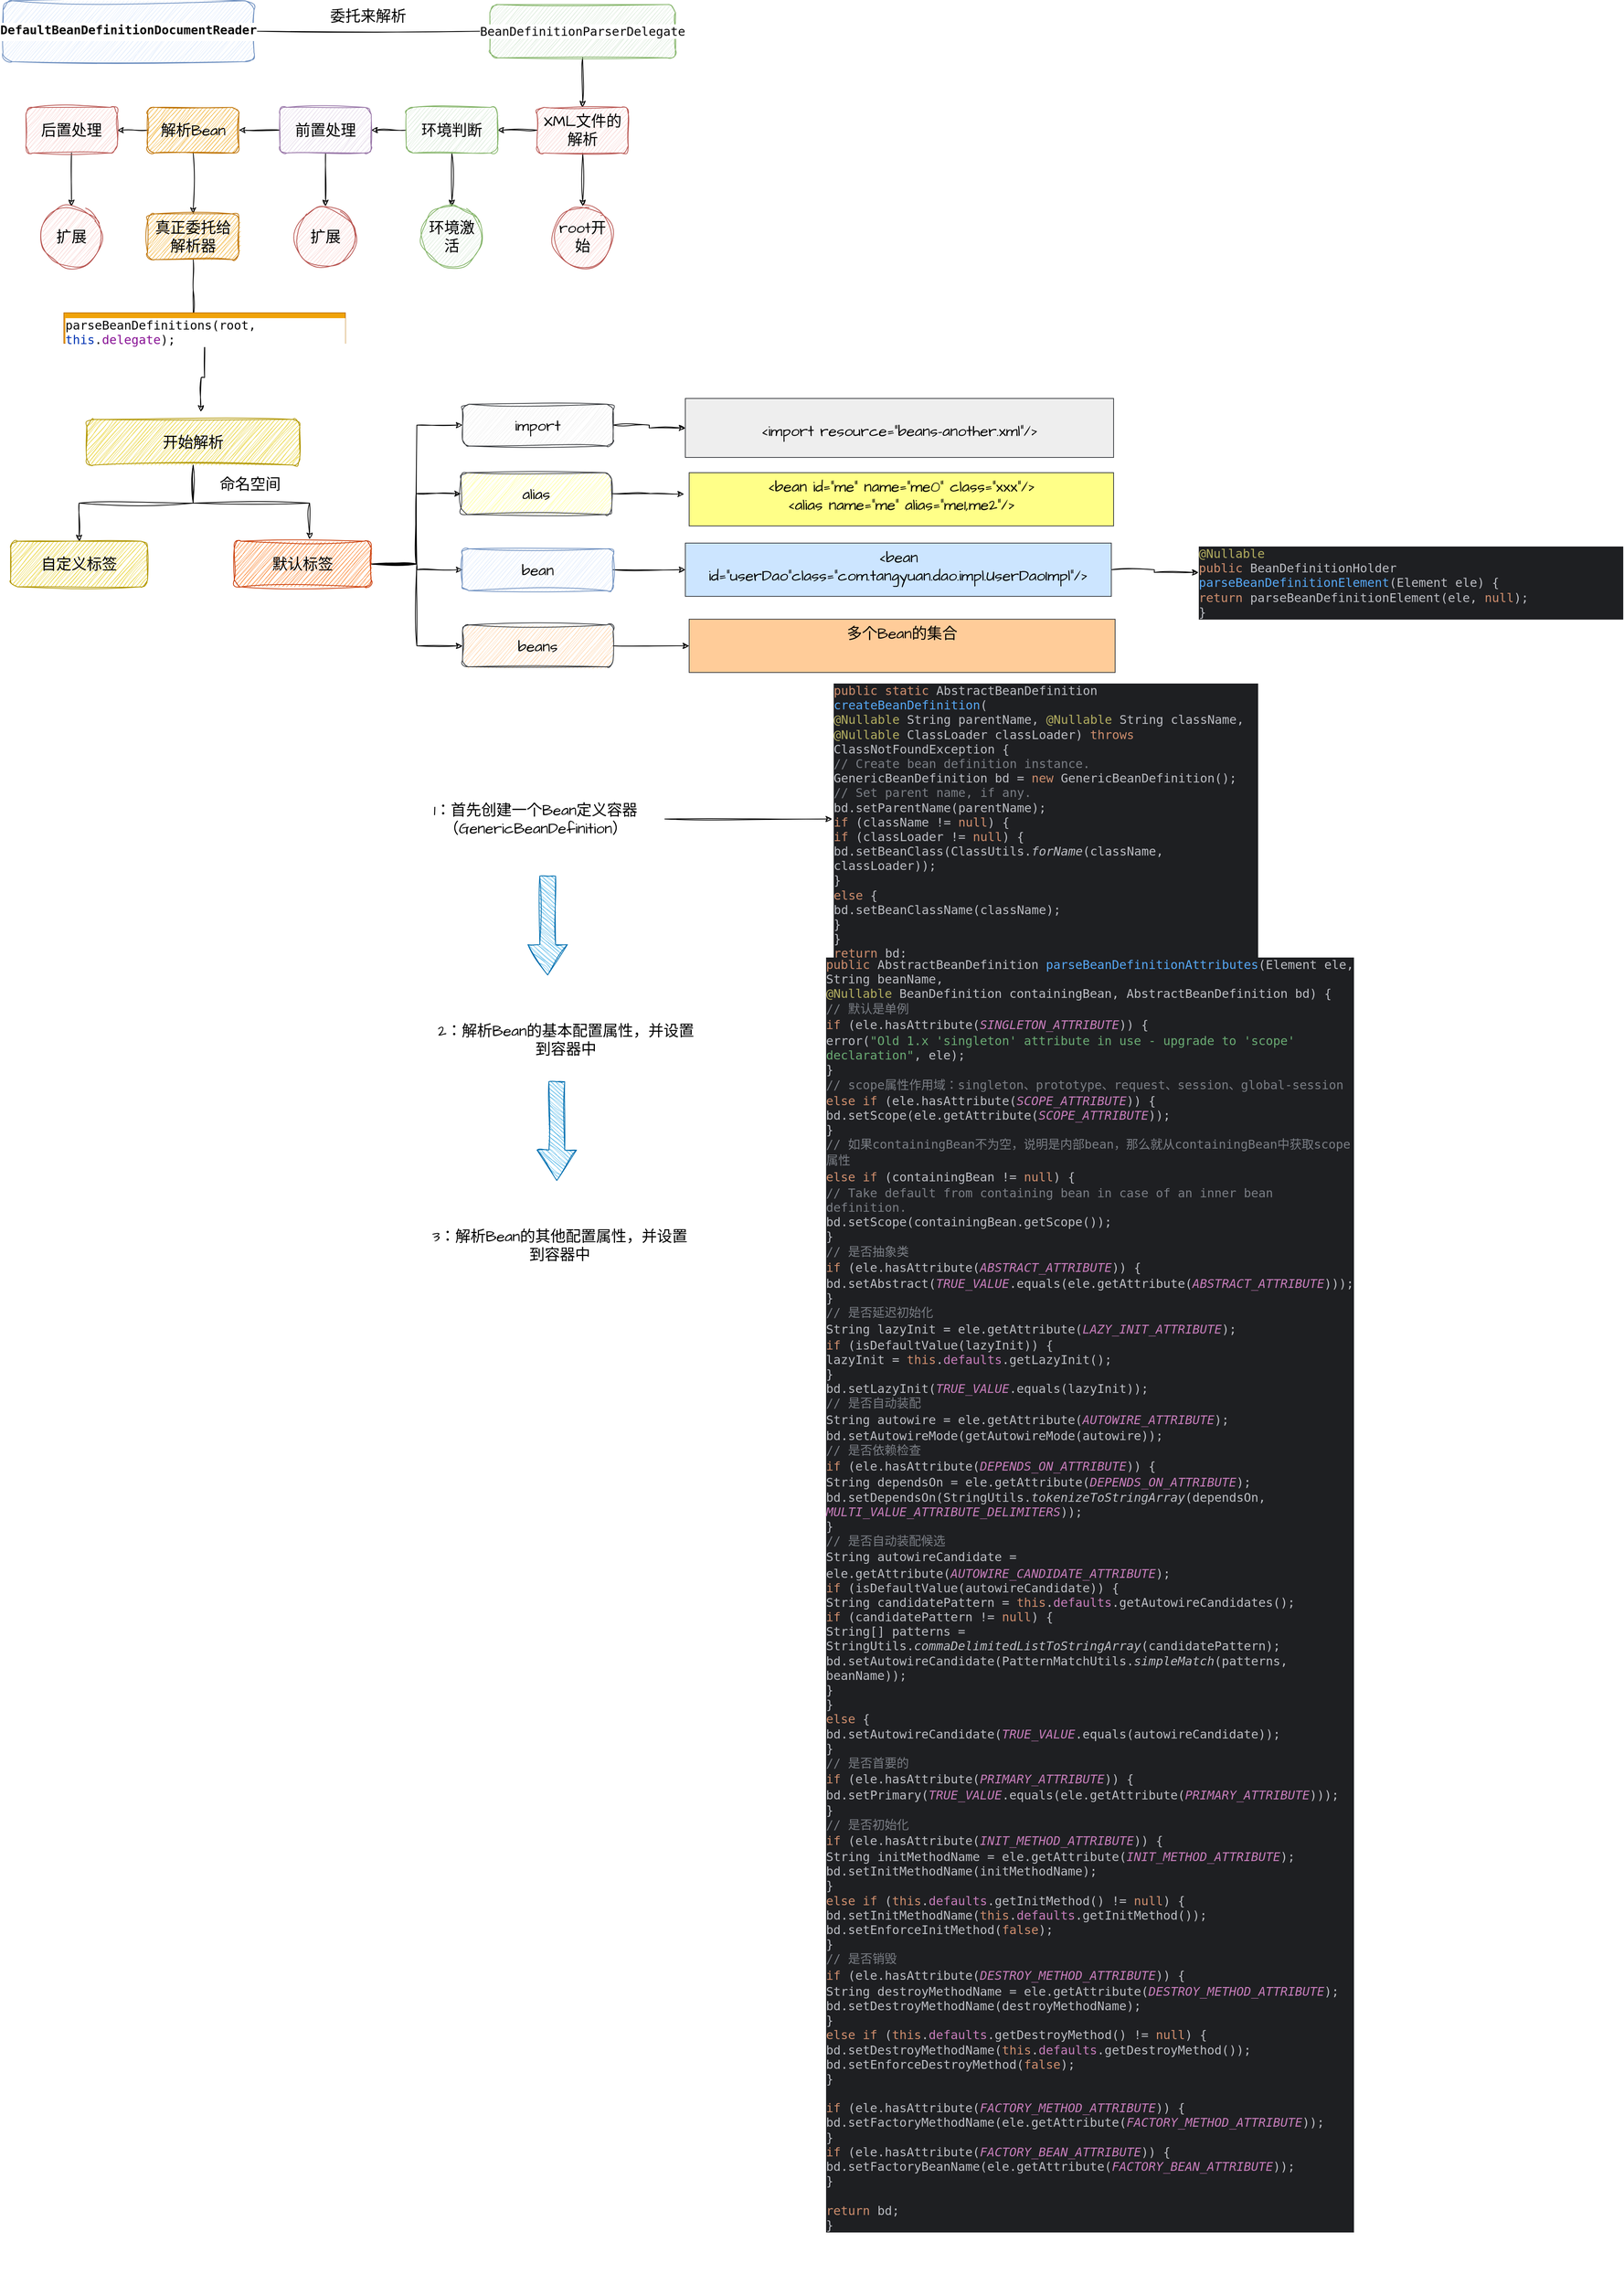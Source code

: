 <mxfile version="21.6.5" type="device">
  <diagram name="第 1 页" id="v2dYkA4pIqvY1fZK2jGk">
    <mxGraphModel dx="2899" dy="1228" grid="1" gridSize="10" guides="1" tooltips="1" connect="1" arrows="1" fold="1" page="1" pageScale="1" pageWidth="827" pageHeight="1169" math="0" shadow="0">
      <root>
        <mxCell id="0" />
        <mxCell id="1" parent="0" />
        <mxCell id="oRsIBKET7AKkAO7zckTV-3" value="" style="edgeStyle=orthogonalEdgeStyle;rounded=0;sketch=1;hachureGap=4;jiggle=2;curveFitting=1;orthogonalLoop=1;jettySize=auto;html=1;fontFamily=Architects Daughter;fontSource=https%3A%2F%2Ffonts.googleapis.com%2Fcss%3Ffamily%3DArchitects%2BDaughter;fontSize=16;" edge="1" parent="1" source="oRsIBKET7AKkAO7zckTV-1" target="oRsIBKET7AKkAO7zckTV-2">
          <mxGeometry relative="1" as="geometry" />
        </mxCell>
        <mxCell id="oRsIBKET7AKkAO7zckTV-1" value="&lt;div style=&quot;background-color: rgb(255, 255, 255); color: rgb(8, 8, 8); font-family: &amp;quot;JetBrains Mono&amp;quot;, monospace; font-size: 12pt;&quot;&gt;&lt;div class=&quot;lake-content&quot;&gt;&lt;p style=&quot;margin: 0; padding: 0; min-height: 24px&quot; class=&quot;ne-p&quot; id=&quot;uc916c392&quot;&gt;&lt;strong&gt;DefaultBeanDefinitionDocumentReader&lt;/strong&gt;&lt;/p&gt;&lt;/div&gt;&lt;/div&gt;" style="rounded=1;whiteSpace=wrap;html=1;sketch=1;hachureGap=4;jiggle=2;curveFitting=1;fontFamily=Architects Daughter;fontSource=https%3A%2F%2Ffonts.googleapis.com%2Fcss%3Ffamily%3DArchitects%2BDaughter;fontSize=20;fillColor=#dae8fc;strokeColor=#6c8ebf;" vertex="1" parent="1">
          <mxGeometry x="-70" y="70" width="330" height="80" as="geometry" />
        </mxCell>
        <mxCell id="oRsIBKET7AKkAO7zckTV-6" value="" style="edgeStyle=orthogonalEdgeStyle;rounded=0;sketch=1;hachureGap=4;jiggle=2;curveFitting=1;orthogonalLoop=1;jettySize=auto;html=1;fontFamily=Architects Daughter;fontSource=https%3A%2F%2Ffonts.googleapis.com%2Fcss%3Ffamily%3DArchitects%2BDaughter;fontSize=16;" edge="1" parent="1" source="oRsIBKET7AKkAO7zckTV-2" target="oRsIBKET7AKkAO7zckTV-5">
          <mxGeometry relative="1" as="geometry" />
        </mxCell>
        <mxCell id="oRsIBKET7AKkAO7zckTV-2" value="&lt;div style=&quot;background-color: rgb(255, 255, 255); color: rgb(8, 8, 8); font-family: &amp;quot;JetBrains Mono&amp;quot;, monospace; font-size: 12pt;&quot;&gt;BeanDefinitionParserDelegate&lt;/div&gt;" style="whiteSpace=wrap;html=1;fontSize=20;fontFamily=Architects Daughter;fillColor=#d5e8d4;strokeColor=#82b366;rounded=1;sketch=1;hachureGap=4;jiggle=2;curveFitting=1;fontSource=https%3A%2F%2Ffonts.googleapis.com%2Fcss%3Ffamily%3DArchitects%2BDaughter;" vertex="1" parent="1">
          <mxGeometry x="570" y="75" width="244" height="70" as="geometry" />
        </mxCell>
        <mxCell id="oRsIBKET7AKkAO7zckTV-4" value="委托来解析" style="text;html=1;strokeColor=none;fillColor=none;align=center;verticalAlign=middle;whiteSpace=wrap;rounded=0;fontSize=20;fontFamily=Architects Daughter;" vertex="1" parent="1">
          <mxGeometry x="350" y="80" width="120" height="20" as="geometry" />
        </mxCell>
        <mxCell id="oRsIBKET7AKkAO7zckTV-9" value="" style="edgeStyle=orthogonalEdgeStyle;rounded=0;sketch=1;hachureGap=4;jiggle=2;curveFitting=1;orthogonalLoop=1;jettySize=auto;html=1;fontFamily=Architects Daughter;fontSource=https%3A%2F%2Ffonts.googleapis.com%2Fcss%3Ffamily%3DArchitects%2BDaughter;fontSize=16;" edge="1" parent="1" source="oRsIBKET7AKkAO7zckTV-5" target="oRsIBKET7AKkAO7zckTV-8">
          <mxGeometry relative="1" as="geometry" />
        </mxCell>
        <mxCell id="oRsIBKET7AKkAO7zckTV-17" value="" style="edgeStyle=orthogonalEdgeStyle;rounded=0;sketch=1;hachureGap=4;jiggle=2;curveFitting=1;orthogonalLoop=1;jettySize=auto;html=1;fontFamily=Architects Daughter;fontSource=https%3A%2F%2Ffonts.googleapis.com%2Fcss%3Ffamily%3DArchitects%2BDaughter;fontSize=16;" edge="1" parent="1" source="oRsIBKET7AKkAO7zckTV-5" target="oRsIBKET7AKkAO7zckTV-16">
          <mxGeometry relative="1" as="geometry" />
        </mxCell>
        <mxCell id="oRsIBKET7AKkAO7zckTV-5" value="XML文件的解析" style="whiteSpace=wrap;html=1;fontSize=20;fontFamily=Architects Daughter;fillColor=#f8cecc;strokeColor=#b85450;rounded=1;sketch=1;hachureGap=4;jiggle=2;curveFitting=1;fontSource=https%3A%2F%2Ffonts.googleapis.com%2Fcss%3Ffamily%3DArchitects%2BDaughter;" vertex="1" parent="1">
          <mxGeometry x="632" y="210" width="120" height="60" as="geometry" />
        </mxCell>
        <mxCell id="oRsIBKET7AKkAO7zckTV-11" value="" style="edgeStyle=orthogonalEdgeStyle;rounded=0;sketch=1;hachureGap=4;jiggle=2;curveFitting=1;orthogonalLoop=1;jettySize=auto;html=1;fontFamily=Architects Daughter;fontSource=https%3A%2F%2Ffonts.googleapis.com%2Fcss%3Ffamily%3DArchitects%2BDaughter;fontSize=16;" edge="1" parent="1" source="oRsIBKET7AKkAO7zckTV-8" target="oRsIBKET7AKkAO7zckTV-10">
          <mxGeometry relative="1" as="geometry" />
        </mxCell>
        <mxCell id="oRsIBKET7AKkAO7zckTV-20" value="" style="edgeStyle=orthogonalEdgeStyle;rounded=0;sketch=1;hachureGap=4;jiggle=2;curveFitting=1;orthogonalLoop=1;jettySize=auto;html=1;fontFamily=Architects Daughter;fontSource=https%3A%2F%2Ffonts.googleapis.com%2Fcss%3Ffamily%3DArchitects%2BDaughter;fontSize=16;" edge="1" parent="1" source="oRsIBKET7AKkAO7zckTV-8" target="oRsIBKET7AKkAO7zckTV-19">
          <mxGeometry relative="1" as="geometry" />
        </mxCell>
        <mxCell id="oRsIBKET7AKkAO7zckTV-8" value="环境判断" style="whiteSpace=wrap;html=1;fontSize=20;fontFamily=Architects Daughter;fillColor=#d5e8d4;strokeColor=#82b366;rounded=1;sketch=1;hachureGap=4;jiggle=2;curveFitting=1;fontSource=https%3A%2F%2Ffonts.googleapis.com%2Fcss%3Ffamily%3DArchitects%2BDaughter;" vertex="1" parent="1">
          <mxGeometry x="460" y="210" width="120" height="60" as="geometry" />
        </mxCell>
        <mxCell id="oRsIBKET7AKkAO7zckTV-13" value="" style="edgeStyle=orthogonalEdgeStyle;rounded=0;sketch=1;hachureGap=4;jiggle=2;curveFitting=1;orthogonalLoop=1;jettySize=auto;html=1;fontFamily=Architects Daughter;fontSource=https%3A%2F%2Ffonts.googleapis.com%2Fcss%3Ffamily%3DArchitects%2BDaughter;fontSize=16;" edge="1" parent="1" source="oRsIBKET7AKkAO7zckTV-10" target="oRsIBKET7AKkAO7zckTV-12">
          <mxGeometry relative="1" as="geometry" />
        </mxCell>
        <mxCell id="oRsIBKET7AKkAO7zckTV-22" value="" style="edgeStyle=orthogonalEdgeStyle;rounded=0;sketch=1;hachureGap=4;jiggle=2;curveFitting=1;orthogonalLoop=1;jettySize=auto;html=1;fontFamily=Architects Daughter;fontSource=https%3A%2F%2Ffonts.googleapis.com%2Fcss%3Ffamily%3DArchitects%2BDaughter;fontSize=16;" edge="1" parent="1" source="oRsIBKET7AKkAO7zckTV-10" target="oRsIBKET7AKkAO7zckTV-21">
          <mxGeometry relative="1" as="geometry" />
        </mxCell>
        <mxCell id="oRsIBKET7AKkAO7zckTV-10" value="前置处理" style="whiteSpace=wrap;html=1;fontSize=20;fontFamily=Architects Daughter;fillColor=#e1d5e7;strokeColor=#9673a6;rounded=1;sketch=1;hachureGap=4;jiggle=2;curveFitting=1;fontSource=https%3A%2F%2Ffonts.googleapis.com%2Fcss%3Ffamily%3DArchitects%2BDaughter;" vertex="1" parent="1">
          <mxGeometry x="294" y="210" width="120" height="60" as="geometry" />
        </mxCell>
        <mxCell id="oRsIBKET7AKkAO7zckTV-15" value="" style="edgeStyle=orthogonalEdgeStyle;rounded=0;sketch=1;hachureGap=4;jiggle=2;curveFitting=1;orthogonalLoop=1;jettySize=auto;html=1;fontFamily=Architects Daughter;fontSource=https%3A%2F%2Ffonts.googleapis.com%2Fcss%3Ffamily%3DArchitects%2BDaughter;fontSize=16;" edge="1" parent="1" source="oRsIBKET7AKkAO7zckTV-12" target="oRsIBKET7AKkAO7zckTV-14">
          <mxGeometry relative="1" as="geometry" />
        </mxCell>
        <mxCell id="oRsIBKET7AKkAO7zckTV-24" value="" style="edgeStyle=orthogonalEdgeStyle;rounded=0;sketch=1;hachureGap=4;jiggle=2;curveFitting=1;orthogonalLoop=1;jettySize=auto;html=1;fontFamily=Architects Daughter;fontSource=https%3A%2F%2Ffonts.googleapis.com%2Fcss%3Ffamily%3DArchitects%2BDaughter;fontSize=16;" edge="1" parent="1" source="oRsIBKET7AKkAO7zckTV-12" target="oRsIBKET7AKkAO7zckTV-23">
          <mxGeometry relative="1" as="geometry" />
        </mxCell>
        <mxCell id="oRsIBKET7AKkAO7zckTV-12" value="解析Bean" style="whiteSpace=wrap;html=1;fontSize=20;fontFamily=Architects Daughter;fillColor=#f0a30a;strokeColor=#BD7000;rounded=1;sketch=1;hachureGap=4;jiggle=2;curveFitting=1;fontSource=https%3A%2F%2Ffonts.googleapis.com%2Fcss%3Ffamily%3DArchitects%2BDaughter;fontColor=#000000;" vertex="1" parent="1">
          <mxGeometry x="120" y="210" width="120" height="60" as="geometry" />
        </mxCell>
        <mxCell id="oRsIBKET7AKkAO7zckTV-26" value="" style="edgeStyle=orthogonalEdgeStyle;rounded=0;sketch=1;hachureGap=4;jiggle=2;curveFitting=1;orthogonalLoop=1;jettySize=auto;html=1;fontFamily=Architects Daughter;fontSource=https%3A%2F%2Ffonts.googleapis.com%2Fcss%3Ffamily%3DArchitects%2BDaughter;fontSize=16;" edge="1" parent="1" source="oRsIBKET7AKkAO7zckTV-14" target="oRsIBKET7AKkAO7zckTV-25">
          <mxGeometry relative="1" as="geometry" />
        </mxCell>
        <mxCell id="oRsIBKET7AKkAO7zckTV-14" value="后置处理" style="whiteSpace=wrap;html=1;fontSize=20;fontFamily=Architects Daughter;fillColor=#f8cecc;strokeColor=#b85450;rounded=1;sketch=1;hachureGap=4;jiggle=2;curveFitting=1;fontSource=https%3A%2F%2Ffonts.googleapis.com%2Fcss%3Ffamily%3DArchitects%2BDaughter;" vertex="1" parent="1">
          <mxGeometry x="-40" y="210" width="120" height="60" as="geometry" />
        </mxCell>
        <mxCell id="oRsIBKET7AKkAO7zckTV-16" value="root开始" style="ellipse;whiteSpace=wrap;html=1;fontSize=20;fontFamily=Architects Daughter;fillColor=#f8cecc;strokeColor=#b85450;rounded=1;sketch=1;hachureGap=4;jiggle=2;curveFitting=1;fontSource=https%3A%2F%2Ffonts.googleapis.com%2Fcss%3Ffamily%3DArchitects%2BDaughter;" vertex="1" parent="1">
          <mxGeometry x="652" y="340" width="80" height="80" as="geometry" />
        </mxCell>
        <mxCell id="oRsIBKET7AKkAO7zckTV-19" value="环境激活" style="ellipse;whiteSpace=wrap;html=1;fontSize=20;fontFamily=Architects Daughter;fillColor=#d5e8d4;strokeColor=#82b366;rounded=1;sketch=1;hachureGap=4;jiggle=2;curveFitting=1;fontSource=https%3A%2F%2Ffonts.googleapis.com%2Fcss%3Ffamily%3DArchitects%2BDaughter;" vertex="1" parent="1">
          <mxGeometry x="480" y="340" width="80" height="80" as="geometry" />
        </mxCell>
        <mxCell id="oRsIBKET7AKkAO7zckTV-21" value="扩展" style="ellipse;whiteSpace=wrap;html=1;fontSize=20;fontFamily=Architects Daughter;fillColor=#f8cecc;strokeColor=#b85450;rounded=1;sketch=1;hachureGap=4;jiggle=2;curveFitting=1;fontSource=https%3A%2F%2Ffonts.googleapis.com%2Fcss%3Ffamily%3DArchitects%2BDaughter;" vertex="1" parent="1">
          <mxGeometry x="314" y="340" width="80" height="80" as="geometry" />
        </mxCell>
        <mxCell id="oRsIBKET7AKkAO7zckTV-28" value="" style="edgeStyle=orthogonalEdgeStyle;rounded=0;sketch=1;hachureGap=4;jiggle=2;curveFitting=1;orthogonalLoop=1;jettySize=auto;html=1;fontFamily=Architects Daughter;fontSource=https%3A%2F%2Ffonts.googleapis.com%2Fcss%3Ffamily%3DArchitects%2BDaughter;fontSize=16;" edge="1" parent="1" source="oRsIBKET7AKkAO7zckTV-23">
          <mxGeometry relative="1" as="geometry">
            <mxPoint x="180" y="490" as="targetPoint" />
          </mxGeometry>
        </mxCell>
        <mxCell id="oRsIBKET7AKkAO7zckTV-23" value="真正委托给解析器" style="whiteSpace=wrap;html=1;fontSize=20;fontFamily=Architects Daughter;fillColor=#f0a30a;strokeColor=#BD7000;rounded=1;sketch=1;hachureGap=4;jiggle=2;curveFitting=1;fontSource=https%3A%2F%2Ffonts.googleapis.com%2Fcss%3Ffamily%3DArchitects%2BDaughter;fontColor=#000000;" vertex="1" parent="1">
          <mxGeometry x="120" y="350" width="120" height="60" as="geometry" />
        </mxCell>
        <mxCell id="oRsIBKET7AKkAO7zckTV-25" value="扩展" style="ellipse;whiteSpace=wrap;html=1;fontSize=20;fontFamily=Architects Daughter;fillColor=#f8cecc;strokeColor=#b85450;rounded=1;sketch=1;hachureGap=4;jiggle=2;curveFitting=1;fontSource=https%3A%2F%2Ffonts.googleapis.com%2Fcss%3Ffamily%3DArchitects%2BDaughter;" vertex="1" parent="1">
          <mxGeometry x="-20" y="340" width="80" height="80" as="geometry" />
        </mxCell>
        <mxCell id="oRsIBKET7AKkAO7zckTV-46" style="edgeStyle=orthogonalEdgeStyle;rounded=0;sketch=1;hachureGap=4;jiggle=2;curveFitting=1;orthogonalLoop=1;jettySize=auto;html=1;fontFamily=Architects Daughter;fontSource=https%3A%2F%2Ffonts.googleapis.com%2Fcss%3Ffamily%3DArchitects%2BDaughter;fontSize=16;" edge="1" parent="1" source="oRsIBKET7AKkAO7zckTV-29">
          <mxGeometry relative="1" as="geometry">
            <mxPoint x="190" y="610" as="targetPoint" />
          </mxGeometry>
        </mxCell>
        <mxCell id="oRsIBKET7AKkAO7zckTV-29" value="&lt;div style=&quot;background-color: rgb(255, 255, 255); color: rgb(8, 8, 8); font-family: &amp;quot;JetBrains Mono&amp;quot;, monospace; font-size: 12pt;&quot;&gt;parseBeanDefinitions(root, &lt;span style=&quot;color:#0033b3;&quot;&gt;this&lt;/span&gt;.&lt;span style=&quot;color:#871094;&quot;&gt;delegate&lt;/span&gt;);&lt;/div&gt;" style="text;whiteSpace=wrap;html=1;fontSize=20;fontFamily=Architects Daughter;fillColor=#f0a30a;fontColor=#000000;strokeColor=#BD7000;" vertex="1" parent="1">
          <mxGeometry x="10" y="480" width="370" height="40" as="geometry" />
        </mxCell>
        <mxCell id="oRsIBKET7AKkAO7zckTV-33" style="edgeStyle=orthogonalEdgeStyle;rounded=0;sketch=1;hachureGap=4;jiggle=2;curveFitting=1;orthogonalLoop=1;jettySize=auto;html=1;entryX=0.5;entryY=0;entryDx=0;entryDy=0;fontFamily=Architects Daughter;fontSource=https%3A%2F%2Ffonts.googleapis.com%2Fcss%3Ffamily%3DArchitects%2BDaughter;fontSize=16;" edge="1" parent="1" source="oRsIBKET7AKkAO7zckTV-30" target="oRsIBKET7AKkAO7zckTV-31">
          <mxGeometry relative="1" as="geometry" />
        </mxCell>
        <mxCell id="oRsIBKET7AKkAO7zckTV-34" style="edgeStyle=orthogonalEdgeStyle;rounded=0;sketch=1;hachureGap=4;jiggle=2;curveFitting=1;orthogonalLoop=1;jettySize=auto;html=1;exitX=0.5;exitY=1;exitDx=0;exitDy=0;entryX=0.55;entryY=-0.043;entryDx=0;entryDy=0;entryPerimeter=0;fontFamily=Architects Daughter;fontSource=https%3A%2F%2Ffonts.googleapis.com%2Fcss%3Ffamily%3DArchitects%2BDaughter;fontSize=16;" edge="1" parent="1" source="oRsIBKET7AKkAO7zckTV-30" target="oRsIBKET7AKkAO7zckTV-32">
          <mxGeometry relative="1" as="geometry" />
        </mxCell>
        <mxCell id="oRsIBKET7AKkAO7zckTV-30" value="开始解析" style="rounded=1;whiteSpace=wrap;html=1;sketch=1;hachureGap=4;jiggle=2;curveFitting=1;fontFamily=Architects Daughter;fontSource=https%3A%2F%2Ffonts.googleapis.com%2Fcss%3Ffamily%3DArchitects%2BDaughter;fontSize=20;fillColor=#e3c800;fontColor=#000000;strokeColor=#B09500;" vertex="1" parent="1">
          <mxGeometry x="40" y="620" width="280" height="60" as="geometry" />
        </mxCell>
        <mxCell id="oRsIBKET7AKkAO7zckTV-31" value="自定义标签" style="rounded=1;whiteSpace=wrap;html=1;sketch=1;hachureGap=4;jiggle=2;curveFitting=1;fontFamily=Architects Daughter;fontSource=https%3A%2F%2Ffonts.googleapis.com%2Fcss%3Ffamily%3DArchitects%2BDaughter;fontSize=20;fillColor=#e3c800;fontColor=#000000;strokeColor=#B09500;" vertex="1" parent="1">
          <mxGeometry x="-60" y="780" width="180" height="60" as="geometry" />
        </mxCell>
        <mxCell id="oRsIBKET7AKkAO7zckTV-42" style="edgeStyle=orthogonalEdgeStyle;rounded=0;sketch=1;hachureGap=4;jiggle=2;curveFitting=1;orthogonalLoop=1;jettySize=auto;html=1;entryX=0;entryY=0.5;entryDx=0;entryDy=0;fontFamily=Architects Daughter;fontSource=https%3A%2F%2Ffonts.googleapis.com%2Fcss%3Ffamily%3DArchitects%2BDaughter;fontSize=16;" edge="1" parent="1" source="oRsIBKET7AKkAO7zckTV-32" target="oRsIBKET7AKkAO7zckTV-36">
          <mxGeometry relative="1" as="geometry" />
        </mxCell>
        <mxCell id="oRsIBKET7AKkAO7zckTV-43" style="edgeStyle=orthogonalEdgeStyle;rounded=0;sketch=1;hachureGap=4;jiggle=2;curveFitting=1;orthogonalLoop=1;jettySize=auto;html=1;exitX=1;exitY=0.5;exitDx=0;exitDy=0;entryX=0;entryY=0.5;entryDx=0;entryDy=0;fontFamily=Architects Daughter;fontSource=https%3A%2F%2Ffonts.googleapis.com%2Fcss%3Ffamily%3DArchitects%2BDaughter;fontSize=16;" edge="1" parent="1" source="oRsIBKET7AKkAO7zckTV-32" target="oRsIBKET7AKkAO7zckTV-39">
          <mxGeometry relative="1" as="geometry" />
        </mxCell>
        <mxCell id="oRsIBKET7AKkAO7zckTV-44" style="edgeStyle=orthogonalEdgeStyle;rounded=0;sketch=1;hachureGap=4;jiggle=2;curveFitting=1;orthogonalLoop=1;jettySize=auto;html=1;exitX=1;exitY=0.5;exitDx=0;exitDy=0;entryX=0;entryY=0.5;entryDx=0;entryDy=0;fontFamily=Architects Daughter;fontSource=https%3A%2F%2Ffonts.googleapis.com%2Fcss%3Ffamily%3DArchitects%2BDaughter;fontSize=16;" edge="1" parent="1" source="oRsIBKET7AKkAO7zckTV-32" target="oRsIBKET7AKkAO7zckTV-40">
          <mxGeometry relative="1" as="geometry" />
        </mxCell>
        <mxCell id="oRsIBKET7AKkAO7zckTV-45" style="edgeStyle=orthogonalEdgeStyle;rounded=0;sketch=1;hachureGap=4;jiggle=2;curveFitting=1;orthogonalLoop=1;jettySize=auto;html=1;exitX=1;exitY=0.5;exitDx=0;exitDy=0;entryX=0;entryY=0.5;entryDx=0;entryDy=0;fontFamily=Architects Daughter;fontSource=https%3A%2F%2Ffonts.googleapis.com%2Fcss%3Ffamily%3DArchitects%2BDaughter;fontSize=16;" edge="1" parent="1" source="oRsIBKET7AKkAO7zckTV-32" target="oRsIBKET7AKkAO7zckTV-41">
          <mxGeometry relative="1" as="geometry" />
        </mxCell>
        <mxCell id="oRsIBKET7AKkAO7zckTV-32" value="默认标签" style="rounded=1;whiteSpace=wrap;html=1;sketch=1;hachureGap=4;jiggle=2;curveFitting=1;fontFamily=Architects Daughter;fontSource=https%3A%2F%2Ffonts.googleapis.com%2Fcss%3Ffamily%3DArchitects%2BDaughter;fontSize=20;fillColor=#fa6800;fontColor=#000000;strokeColor=#C73500;" vertex="1" parent="1">
          <mxGeometry x="234" y="780" width="180" height="60" as="geometry" />
        </mxCell>
        <mxCell id="oRsIBKET7AKkAO7zckTV-35" value="命名空间" style="text;html=1;strokeColor=none;fillColor=none;align=center;verticalAlign=middle;whiteSpace=wrap;rounded=0;fontSize=20;fontFamily=Architects Daughter;" vertex="1" parent="1">
          <mxGeometry x="200" y="690" width="110" height="30" as="geometry" />
        </mxCell>
        <mxCell id="oRsIBKET7AKkAO7zckTV-48" style="edgeStyle=orthogonalEdgeStyle;rounded=0;sketch=1;hachureGap=4;jiggle=2;curveFitting=1;orthogonalLoop=1;jettySize=auto;html=1;entryX=0;entryY=0.5;entryDx=0;entryDy=0;fontFamily=Architects Daughter;fontSource=https%3A%2F%2Ffonts.googleapis.com%2Fcss%3Ffamily%3DArchitects%2BDaughter;fontSize=16;" edge="1" parent="1" source="oRsIBKET7AKkAO7zckTV-36" target="oRsIBKET7AKkAO7zckTV-47">
          <mxGeometry relative="1" as="geometry" />
        </mxCell>
        <mxCell id="oRsIBKET7AKkAO7zckTV-36" value="import" style="whiteSpace=wrap;html=1;fontSize=20;fontFamily=Architects Daughter;fillColor=#eeeeee;strokeColor=#36393d;rounded=1;sketch=1;hachureGap=4;jiggle=2;curveFitting=1;fontSource=https%3A%2F%2Ffonts.googleapis.com%2Fcss%3Ffamily%3DArchitects%2BDaughter;" vertex="1" parent="1">
          <mxGeometry x="534" y="600" width="198" height="55" as="geometry" />
        </mxCell>
        <mxCell id="oRsIBKET7AKkAO7zckTV-51" style="edgeStyle=orthogonalEdgeStyle;rounded=0;sketch=1;hachureGap=4;jiggle=2;curveFitting=1;orthogonalLoop=1;jettySize=auto;html=1;entryX=-0.012;entryY=0.403;entryDx=0;entryDy=0;entryPerimeter=0;fontFamily=Architects Daughter;fontSource=https%3A%2F%2Ffonts.googleapis.com%2Fcss%3Ffamily%3DArchitects%2BDaughter;fontSize=16;" edge="1" parent="1" source="oRsIBKET7AKkAO7zckTV-39" target="oRsIBKET7AKkAO7zckTV-50">
          <mxGeometry relative="1" as="geometry" />
        </mxCell>
        <mxCell id="oRsIBKET7AKkAO7zckTV-39" value="alias" style="whiteSpace=wrap;html=1;fontSize=20;fontFamily=Architects Daughter;fillColor=#ffff88;strokeColor=#36393d;rounded=1;sketch=1;hachureGap=4;jiggle=2;curveFitting=1;fontSource=https%3A%2F%2Ffonts.googleapis.com%2Fcss%3Ffamily%3DArchitects%2BDaughter;" vertex="1" parent="1">
          <mxGeometry x="532" y="690" width="198" height="55" as="geometry" />
        </mxCell>
        <mxCell id="oRsIBKET7AKkAO7zckTV-54" style="edgeStyle=orthogonalEdgeStyle;rounded=0;sketch=1;hachureGap=4;jiggle=2;curveFitting=1;orthogonalLoop=1;jettySize=auto;html=1;fontFamily=Architects Daughter;fontSource=https%3A%2F%2Ffonts.googleapis.com%2Fcss%3Ffamily%3DArchitects%2BDaughter;fontSize=16;" edge="1" parent="1" source="oRsIBKET7AKkAO7zckTV-40" target="oRsIBKET7AKkAO7zckTV-53">
          <mxGeometry relative="1" as="geometry" />
        </mxCell>
        <mxCell id="oRsIBKET7AKkAO7zckTV-40" value="bean" style="whiteSpace=wrap;html=1;fontSize=20;fontFamily=Architects Daughter;fillColor=#dae8fc;strokeColor=#6c8ebf;rounded=1;sketch=1;hachureGap=4;jiggle=2;curveFitting=1;fontSource=https%3A%2F%2Ffonts.googleapis.com%2Fcss%3Ffamily%3DArchitects%2BDaughter;" vertex="1" parent="1">
          <mxGeometry x="534" y="790" width="198" height="55" as="geometry" />
        </mxCell>
        <mxCell id="oRsIBKET7AKkAO7zckTV-58" style="edgeStyle=orthogonalEdgeStyle;rounded=0;sketch=1;hachureGap=4;jiggle=2;curveFitting=1;orthogonalLoop=1;jettySize=auto;html=1;fontFamily=Architects Daughter;fontSource=https%3A%2F%2Ffonts.googleapis.com%2Fcss%3Ffamily%3DArchitects%2BDaughter;fontSize=16;" edge="1" parent="1" source="oRsIBKET7AKkAO7zckTV-41" target="oRsIBKET7AKkAO7zckTV-57">
          <mxGeometry relative="1" as="geometry" />
        </mxCell>
        <mxCell id="oRsIBKET7AKkAO7zckTV-41" value="beans" style="whiteSpace=wrap;html=1;fontSize=20;fontFamily=Architects Daughter;fillColor=#ffcc99;strokeColor=#36393d;rounded=1;sketch=1;hachureGap=4;jiggle=2;curveFitting=1;fontSource=https%3A%2F%2Ffonts.googleapis.com%2Fcss%3Ffamily%3DArchitects%2BDaughter;" vertex="1" parent="1">
          <mxGeometry x="534" y="890" width="198" height="55" as="geometry" />
        </mxCell>
        <mxCell id="oRsIBKET7AKkAO7zckTV-47" value="&#xa;&lt;import resource=&quot;beans-another.xml&quot;/&gt;" style="text;whiteSpace=wrap;fontSize=20;fontFamily=Architects Daughter;fillColor=#eeeeee;strokeColor=#36393d;align=center;" vertex="1" parent="1">
          <mxGeometry x="827" y="592.5" width="563" height="77.5" as="geometry" />
        </mxCell>
        <mxCell id="oRsIBKET7AKkAO7zckTV-50" value="&lt;bean id=&quot;me&quot; name=&quot;me0&quot; class=&quot;xxx&quot;/&gt;&#xa;&lt;alias name=&quot;me&quot; alias=&quot;me1,me2&quot;/&gt;" style="text;whiteSpace=wrap;fontSize=20;fontFamily=Architects Daughter;fillColor=#ffff88;strokeColor=#36393d;align=center;" vertex="1" parent="1">
          <mxGeometry x="832" y="690" width="558" height="70" as="geometry" />
        </mxCell>
        <mxCell id="oRsIBKET7AKkAO7zckTV-62" style="edgeStyle=orthogonalEdgeStyle;rounded=0;sketch=1;hachureGap=4;jiggle=2;curveFitting=1;orthogonalLoop=1;jettySize=auto;html=1;exitX=1;exitY=0.5;exitDx=0;exitDy=0;entryX=0.003;entryY=0.342;entryDx=0;entryDy=0;entryPerimeter=0;fontFamily=Architects Daughter;fontSource=https%3A%2F%2Ffonts.googleapis.com%2Fcss%3Ffamily%3DArchitects%2BDaughter;fontSize=16;" edge="1" parent="1" source="oRsIBKET7AKkAO7zckTV-53" target="oRsIBKET7AKkAO7zckTV-61">
          <mxGeometry relative="1" as="geometry" />
        </mxCell>
        <mxCell id="oRsIBKET7AKkAO7zckTV-53" value="&lt;bean id=&quot;userDao&quot;class=&quot;com.tangyuan.dao.impl.UserDaoImpl&quot;/&gt;" style="text;whiteSpace=wrap;fontSize=20;fontFamily=Architects Daughter;fillColor=#cce5ff;strokeColor=#36393d;align=center;" vertex="1" parent="1">
          <mxGeometry x="827" y="782.5" width="560" height="70" as="geometry" />
        </mxCell>
        <mxCell id="oRsIBKET7AKkAO7zckTV-57" value="多个Bean的集合" style="text;whiteSpace=wrap;fontSize=20;fontFamily=Architects Daughter;fillColor=#ffcc99;strokeColor=#36393d;align=center;" vertex="1" parent="1">
          <mxGeometry x="832" y="882.5" width="560" height="70" as="geometry" />
        </mxCell>
        <mxCell id="oRsIBKET7AKkAO7zckTV-61" value="&lt;div style=&quot;background-color: rgb(30, 31, 34); color: rgb(188, 190, 196); font-family: &amp;quot;JetBrains Mono&amp;quot;, monospace; font-size: 12pt;&quot;&gt;&lt;span style=&quot;color:#b3ae60;&quot;&gt;@Nullable&lt;br&gt;&lt;/span&gt;&lt;span style=&quot;color:#cf8e6d;&quot;&gt;public &lt;/span&gt;BeanDefinitionHolder &lt;span style=&quot;color:#56a8f5;&quot;&gt;parseBeanDefinitionElement&lt;/span&gt;(Element ele) {&lt;br&gt;    &lt;span style=&quot;color:#cf8e6d;&quot;&gt;return &lt;/span&gt;parseBeanDefinitionElement(ele, &lt;span style=&quot;color:#cf8e6d;&quot;&gt;null&lt;/span&gt;);&lt;br&gt;}&lt;/div&gt;" style="text;whiteSpace=wrap;html=1;fontSize=20;fontFamily=Architects Daughter;" vertex="1" parent="1">
          <mxGeometry x="1500" y="780" width="560" height="120" as="geometry" />
        </mxCell>
        <mxCell id="oRsIBKET7AKkAO7zckTV-70" style="edgeStyle=orthogonalEdgeStyle;rounded=0;sketch=1;hachureGap=4;jiggle=2;curveFitting=1;orthogonalLoop=1;jettySize=auto;html=1;fontFamily=Architects Daughter;fontSource=https%3A%2F%2Ffonts.googleapis.com%2Fcss%3Ffamily%3DArchitects%2BDaughter;fontSize=16;" edge="1" parent="1" source="oRsIBKET7AKkAO7zckTV-65" target="oRsIBKET7AKkAO7zckTV-69">
          <mxGeometry relative="1" as="geometry" />
        </mxCell>
        <mxCell id="oRsIBKET7AKkAO7zckTV-65" value="1：首先创建一个Bean定义容器（GenericBeanDefinition&lt;span style=&quot;background-color: initial;&quot;&gt;）&lt;/span&gt;" style="text;html=1;strokeColor=none;fillColor=none;align=center;verticalAlign=middle;whiteSpace=wrap;rounded=0;fontSize=20;fontFamily=Architects Daughter;" vertex="1" parent="1">
          <mxGeometry x="460" y="1120" width="340" height="50" as="geometry" />
        </mxCell>
        <mxCell id="oRsIBKET7AKkAO7zckTV-69" value="&lt;div style=&quot;background-color: rgb(30, 31, 34); color: rgb(188, 190, 196); font-family: &amp;quot;JetBrains Mono&amp;quot;, monospace; font-size: 12pt;&quot;&gt;&lt;span style=&quot;color:#cf8e6d;&quot;&gt;public static &lt;/span&gt;AbstractBeanDefinition &lt;span style=&quot;color:#56a8f5;&quot;&gt;createBeanDefinition&lt;/span&gt;(&lt;br&gt;       &lt;span style=&quot;color:#b3ae60;&quot;&gt;@Nullable &lt;/span&gt;String parentName, &lt;span style=&quot;color:#b3ae60;&quot;&gt;@Nullable &lt;/span&gt;String className, &lt;span style=&quot;color:#b3ae60;&quot;&gt;@Nullable &lt;/span&gt;ClassLoader classLoader) &lt;span style=&quot;color:#cf8e6d;&quot;&gt;throws &lt;/span&gt;ClassNotFoundException {&lt;br&gt;    &lt;span style=&quot;color:#7a7e85;&quot;&gt;// Create bean definition instance.&lt;br&gt;&lt;/span&gt;&lt;span style=&quot;color:#7a7e85;&quot;&gt;    &lt;/span&gt;GenericBeanDefinition bd = &lt;span style=&quot;color:#cf8e6d;&quot;&gt;new &lt;/span&gt;GenericBeanDefinition();&lt;br&gt;    &lt;span style=&quot;color:#7a7e85;&quot;&gt;// Set parent name, if any.&lt;br&gt;&lt;/span&gt;&lt;span style=&quot;color:#7a7e85;&quot;&gt;    &lt;/span&gt;bd.setParentName(parentName);&lt;br&gt;    &lt;span style=&quot;color:#cf8e6d;&quot;&gt;if &lt;/span&gt;(className != &lt;span style=&quot;color:#cf8e6d;&quot;&gt;null&lt;/span&gt;) {&lt;br&gt;       &lt;span style=&quot;color:#cf8e6d;&quot;&gt;if &lt;/span&gt;(classLoader != &lt;span style=&quot;color:#cf8e6d;&quot;&gt;null&lt;/span&gt;) {&lt;br&gt;          bd.setBeanClass(ClassUtils.&lt;span style=&quot;font-style:italic;&quot;&gt;forName&lt;/span&gt;(className, classLoader));&lt;br&gt;       }&lt;br&gt;       &lt;span style=&quot;color:#cf8e6d;&quot;&gt;else &lt;/span&gt;{&lt;br&gt;          bd.setBeanClassName(className);&lt;br&gt;       }&lt;br&gt;    }&lt;br&gt;    &lt;span style=&quot;color:#cf8e6d;&quot;&gt;return &lt;/span&gt;bd;&lt;br&gt;}&lt;/div&gt;" style="text;whiteSpace=wrap;html=1;fontSize=20;fontFamily=Architects Daughter;" vertex="1" parent="1">
          <mxGeometry x="1020" y="960" width="560" height="370" as="geometry" />
        </mxCell>
        <mxCell id="oRsIBKET7AKkAO7zckTV-71" value="2：解析Bean的基本配置属性，并设置到容器中" style="text;html=1;strokeColor=none;fillColor=none;align=center;verticalAlign=middle;whiteSpace=wrap;rounded=0;fontSize=20;fontFamily=Architects Daughter;" vertex="1" parent="1">
          <mxGeometry x="500" y="1410" width="340" height="50" as="geometry" />
        </mxCell>
        <mxCell id="oRsIBKET7AKkAO7zckTV-72" value="" style="html=1;shadow=0;dashed=0;align=center;verticalAlign=middle;shape=mxgraph.arrows2.arrow;dy=0.6;dx=40;direction=south;notch=0;sketch=1;hachureGap=4;jiggle=2;curveFitting=1;fontFamily=Architects Daughter;fontSource=https%3A%2F%2Ffonts.googleapis.com%2Fcss%3Ffamily%3DArchitects%2BDaughter;fontSize=20;fillColor=#1ba1e2;strokeColor=#006EAF;fontColor=#ffffff;" vertex="1" parent="1">
          <mxGeometry x="620" y="1220" width="52" height="130" as="geometry" />
        </mxCell>
        <mxCell id="oRsIBKET7AKkAO7zckTV-73" value="&lt;div style=&quot;background-color: rgb(30, 31, 34); color: rgb(188, 190, 196); font-family: &amp;quot;JetBrains Mono&amp;quot;, monospace; font-size: 12pt;&quot;&gt;&lt;span style=&quot;color:#cf8e6d;&quot;&gt;public &lt;/span&gt;AbstractBeanDefinition &lt;span style=&quot;color:#56a8f5;&quot;&gt;parseBeanDefinitionAttributes&lt;/span&gt;(Element ele, String beanName,&lt;br&gt;       &lt;span style=&quot;color:#b3ae60;&quot;&gt;@Nullable &lt;/span&gt;BeanDefinition containingBean, AbstractBeanDefinition bd) {&lt;br&gt;    &lt;span style=&quot;color:#7a7e85;&quot;&gt;// &lt;/span&gt;&lt;span style=&quot;color:#7a7e85;font-family:&#39;Courier New&#39;,monospace;&quot;&gt;默认是单例&lt;br&gt;&lt;/span&gt;&lt;span style=&quot;color:#7a7e85;font-family:&#39;Courier New&#39;,monospace;&quot;&gt;    &lt;/span&gt;&lt;span style=&quot;color:#cf8e6d;&quot;&gt;if &lt;/span&gt;(ele.hasAttribute(&lt;span style=&quot;color:#c77dbb;font-style:italic;&quot;&gt;SINGLETON_ATTRIBUTE&lt;/span&gt;)) {&lt;br&gt;       error(&lt;span style=&quot;color:#6aab73;&quot;&gt;&quot;Old 1.x &#39;singleton&#39; attribute in use - upgrade to &#39;scope&#39; declaration&quot;&lt;/span&gt;, ele);&lt;br&gt;    }&lt;br&gt;    &lt;span style=&quot;color:#7a7e85;&quot;&gt;// scope&lt;/span&gt;&lt;span style=&quot;color:#7a7e85;font-family:&#39;Courier New&#39;,monospace;&quot;&gt;属性作用域：&lt;/span&gt;&lt;span style=&quot;color:#7a7e85;&quot;&gt;singleton&lt;/span&gt;&lt;span style=&quot;color:#7a7e85;font-family:&#39;Courier New&#39;,monospace;&quot;&gt;、&lt;/span&gt;&lt;span style=&quot;color:#7a7e85;&quot;&gt;prototype&lt;/span&gt;&lt;span style=&quot;color:#7a7e85;font-family:&#39;Courier New&#39;,monospace;&quot;&gt;、&lt;/span&gt;&lt;span style=&quot;color:#7a7e85;&quot;&gt;request&lt;/span&gt;&lt;span style=&quot;color:#7a7e85;font-family:&#39;Courier New&#39;,monospace;&quot;&gt;、&lt;/span&gt;&lt;span style=&quot;color:#7a7e85;&quot;&gt;session&lt;/span&gt;&lt;span style=&quot;color:#7a7e85;font-family:&#39;Courier New&#39;,monospace;&quot;&gt;、&lt;/span&gt;&lt;span style=&quot;color:#7a7e85;&quot;&gt;global-session&lt;br&gt;&lt;/span&gt;&lt;span style=&quot;color:#7a7e85;&quot;&gt;    &lt;/span&gt;&lt;span style=&quot;color:#cf8e6d;&quot;&gt;else if &lt;/span&gt;(ele.hasAttribute(&lt;span style=&quot;color:#c77dbb;font-style:italic;&quot;&gt;SCOPE_ATTRIBUTE&lt;/span&gt;)) {&lt;br&gt;       bd.setScope(ele.getAttribute(&lt;span style=&quot;color:#c77dbb;font-style:italic;&quot;&gt;SCOPE_ATTRIBUTE&lt;/span&gt;));&lt;br&gt;    }&lt;br&gt;    &lt;span style=&quot;color:#7a7e85;&quot;&gt;// &lt;/span&gt;&lt;span style=&quot;color:#7a7e85;font-family:&#39;Courier New&#39;,monospace;&quot;&gt;如果&lt;/span&gt;&lt;span style=&quot;color:#7a7e85;&quot;&gt;containingBean&lt;/span&gt;&lt;span style=&quot;color:#7a7e85;font-family:&#39;Courier New&#39;,monospace;&quot;&gt;不为空，说明是内部&lt;/span&gt;&lt;span style=&quot;color:#7a7e85;&quot;&gt;bean&lt;/span&gt;&lt;span style=&quot;color:#7a7e85;font-family:&#39;Courier New&#39;,monospace;&quot;&gt;，那么就从&lt;/span&gt;&lt;span style=&quot;color:#7a7e85;&quot;&gt;containingBean&lt;/span&gt;&lt;span style=&quot;color:#7a7e85;font-family:&#39;Courier New&#39;,monospace;&quot;&gt;中获取&lt;/span&gt;&lt;span style=&quot;color:#7a7e85;&quot;&gt;scope&lt;/span&gt;&lt;span style=&quot;color:#7a7e85;font-family:&#39;Courier New&#39;,monospace;&quot;&gt;属性&lt;br&gt;&lt;/span&gt;&lt;span style=&quot;color:#7a7e85;font-family:&#39;Courier New&#39;,monospace;&quot;&gt;    &lt;/span&gt;&lt;span style=&quot;color:#cf8e6d;&quot;&gt;else if &lt;/span&gt;(containingBean != &lt;span style=&quot;color:#cf8e6d;&quot;&gt;null&lt;/span&gt;) {&lt;br&gt;       &lt;span style=&quot;color:#7a7e85;&quot;&gt;// Take default from containing bean in case of an inner bean definition.&lt;br&gt;&lt;/span&gt;&lt;span style=&quot;color:#7a7e85;&quot;&gt;       &lt;/span&gt;bd.setScope(containingBean.getScope());&lt;br&gt;    }&lt;br&gt;    &lt;span style=&quot;color:#7a7e85;&quot;&gt;// &lt;/span&gt;&lt;span style=&quot;color:#7a7e85;font-family:&#39;Courier New&#39;,monospace;&quot;&gt;是否抽象类&lt;br&gt;&lt;/span&gt;&lt;span style=&quot;color:#7a7e85;font-family:&#39;Courier New&#39;,monospace;&quot;&gt;    &lt;/span&gt;&lt;span style=&quot;color:#cf8e6d;&quot;&gt;if &lt;/span&gt;(ele.hasAttribute(&lt;span style=&quot;color:#c77dbb;font-style:italic;&quot;&gt;ABSTRACT_ATTRIBUTE&lt;/span&gt;)) {&lt;br&gt;       bd.setAbstract(&lt;span style=&quot;color:#c77dbb;font-style:italic;&quot;&gt;TRUE_VALUE&lt;/span&gt;.equals(ele.getAttribute(&lt;span style=&quot;color:#c77dbb;font-style:italic;&quot;&gt;ABSTRACT_ATTRIBUTE&lt;/span&gt;)));&lt;br&gt;    }&lt;br&gt;    &lt;span style=&quot;color:#7a7e85;&quot;&gt;// &lt;/span&gt;&lt;span style=&quot;color:#7a7e85;font-family:&#39;Courier New&#39;,monospace;&quot;&gt;是否延迟初始化&lt;br&gt;&lt;/span&gt;&lt;span style=&quot;color:#7a7e85;font-family:&#39;Courier New&#39;,monospace;&quot;&gt;    &lt;/span&gt;String lazyInit = ele.getAttribute(&lt;span style=&quot;color:#c77dbb;font-style:italic;&quot;&gt;LAZY_INIT_ATTRIBUTE&lt;/span&gt;);&lt;br&gt;    &lt;span style=&quot;color:#cf8e6d;&quot;&gt;if &lt;/span&gt;(isDefaultValue(lazyInit)) {&lt;br&gt;       lazyInit = &lt;span style=&quot;color:#cf8e6d;&quot;&gt;this&lt;/span&gt;.&lt;span style=&quot;color:#c77dbb;&quot;&gt;defaults&lt;/span&gt;.getLazyInit();&lt;br&gt;    }&lt;br&gt;    bd.setLazyInit(&lt;span style=&quot;color:#c77dbb;font-style:italic;&quot;&gt;TRUE_VALUE&lt;/span&gt;.equals(lazyInit));&lt;br&gt;    &lt;span style=&quot;color:#7a7e85;&quot;&gt;// &lt;/span&gt;&lt;span style=&quot;color:#7a7e85;font-family:&#39;Courier New&#39;,monospace;&quot;&gt;是否自动装配&lt;br&gt;&lt;/span&gt;&lt;span style=&quot;color:#7a7e85;font-family:&#39;Courier New&#39;,monospace;&quot;&gt;    &lt;/span&gt;String autowire = ele.getAttribute(&lt;span style=&quot;color:#c77dbb;font-style:italic;&quot;&gt;AUTOWIRE_ATTRIBUTE&lt;/span&gt;);&lt;br&gt;    bd.setAutowireMode(getAutowireMode(autowire));&lt;br&gt;    &lt;span style=&quot;color:#7a7e85;&quot;&gt;// &lt;/span&gt;&lt;span style=&quot;color:#7a7e85;font-family:&#39;Courier New&#39;,monospace;&quot;&gt;是否依赖检查&lt;br&gt;&lt;/span&gt;&lt;span style=&quot;color:#7a7e85;font-family:&#39;Courier New&#39;,monospace;&quot;&gt;    &lt;/span&gt;&lt;span style=&quot;color:#cf8e6d;&quot;&gt;if &lt;/span&gt;(ele.hasAttribute(&lt;span style=&quot;color:#c77dbb;font-style:italic;&quot;&gt;DEPENDS_ON_ATTRIBUTE&lt;/span&gt;)) {&lt;br&gt;       String dependsOn = ele.getAttribute(&lt;span style=&quot;color:#c77dbb;font-style:italic;&quot;&gt;DEPENDS_ON_ATTRIBUTE&lt;/span&gt;);&lt;br&gt;       bd.setDependsOn(StringUtils.&lt;span style=&quot;font-style:italic;&quot;&gt;tokenizeToStringArray&lt;/span&gt;(dependsOn, &lt;span style=&quot;color:#c77dbb;font-style:italic;&quot;&gt;MULTI_VALUE_ATTRIBUTE_DELIMITERS&lt;/span&gt;));&lt;br&gt;    }&lt;br&gt;    &lt;span style=&quot;color:#7a7e85;&quot;&gt;// &lt;/span&gt;&lt;span style=&quot;color:#7a7e85;font-family:&#39;Courier New&#39;,monospace;&quot;&gt;是否自动装配候选&lt;br&gt;&lt;/span&gt;&lt;span style=&quot;color:#7a7e85;font-family:&#39;Courier New&#39;,monospace;&quot;&gt;    &lt;/span&gt;String autowireCandidate = ele.getAttribute(&lt;span style=&quot;color:#c77dbb;font-style:italic;&quot;&gt;AUTOWIRE_CANDIDATE_ATTRIBUTE&lt;/span&gt;);&lt;br&gt;    &lt;span style=&quot;color:#cf8e6d;&quot;&gt;if &lt;/span&gt;(isDefaultValue(autowireCandidate)) {&lt;br&gt;       String candidatePattern = &lt;span style=&quot;color:#cf8e6d;&quot;&gt;this&lt;/span&gt;.&lt;span style=&quot;color:#c77dbb;&quot;&gt;defaults&lt;/span&gt;.getAutowireCandidates();&lt;br&gt;       &lt;span style=&quot;color:#cf8e6d;&quot;&gt;if &lt;/span&gt;(candidatePattern != &lt;span style=&quot;color:#cf8e6d;&quot;&gt;null&lt;/span&gt;) {&lt;br&gt;          String[] patterns = StringUtils.&lt;span style=&quot;font-style:italic;&quot;&gt;commaDelimitedListToStringArray&lt;/span&gt;(candidatePattern);&lt;br&gt;          bd.setAutowireCandidate(PatternMatchUtils.&lt;span style=&quot;font-style:italic;&quot;&gt;simpleMatch&lt;/span&gt;(patterns, beanName));&lt;br&gt;       }&lt;br&gt;    }&lt;br&gt;    &lt;span style=&quot;color:#cf8e6d;&quot;&gt;else &lt;/span&gt;{&lt;br&gt;       bd.setAutowireCandidate(&lt;span style=&quot;color:#c77dbb;font-style:italic;&quot;&gt;TRUE_VALUE&lt;/span&gt;.equals(autowireCandidate));&lt;br&gt;    }&lt;br&gt;    &lt;span style=&quot;color:#7a7e85;&quot;&gt;// &lt;/span&gt;&lt;span style=&quot;color:#7a7e85;font-family:&#39;Courier New&#39;,monospace;&quot;&gt;是否首要的&lt;br&gt;&lt;/span&gt;&lt;span style=&quot;color:#7a7e85;font-family:&#39;Courier New&#39;,monospace;&quot;&gt;    &lt;/span&gt;&lt;span style=&quot;color:#cf8e6d;&quot;&gt;if &lt;/span&gt;(ele.hasAttribute(&lt;span style=&quot;color:#c77dbb;font-style:italic;&quot;&gt;PRIMARY_ATTRIBUTE&lt;/span&gt;)) {&lt;br&gt;       bd.setPrimary(&lt;span style=&quot;color:#c77dbb;font-style:italic;&quot;&gt;TRUE_VALUE&lt;/span&gt;.equals(ele.getAttribute(&lt;span style=&quot;color:#c77dbb;font-style:italic;&quot;&gt;PRIMARY_ATTRIBUTE&lt;/span&gt;)));&lt;br&gt;    }&lt;br&gt;    &lt;span style=&quot;color:#7a7e85;&quot;&gt;// &lt;/span&gt;&lt;span style=&quot;color:#7a7e85;font-family:&#39;Courier New&#39;,monospace;&quot;&gt;是否初始化&lt;br&gt;&lt;/span&gt;&lt;span style=&quot;color:#7a7e85;font-family:&#39;Courier New&#39;,monospace;&quot;&gt;    &lt;/span&gt;&lt;span style=&quot;color:#cf8e6d;&quot;&gt;if &lt;/span&gt;(ele.hasAttribute(&lt;span style=&quot;color:#c77dbb;font-style:italic;&quot;&gt;INIT_METHOD_ATTRIBUTE&lt;/span&gt;)) {&lt;br&gt;       String initMethodName = ele.getAttribute(&lt;span style=&quot;color:#c77dbb;font-style:italic;&quot;&gt;INIT_METHOD_ATTRIBUTE&lt;/span&gt;);&lt;br&gt;       bd.setInitMethodName(initMethodName);&lt;br&gt;    }&lt;br&gt;    &lt;span style=&quot;color:#cf8e6d;&quot;&gt;else if &lt;/span&gt;(&lt;span style=&quot;color:#cf8e6d;&quot;&gt;this&lt;/span&gt;.&lt;span style=&quot;color:#c77dbb;&quot;&gt;defaults&lt;/span&gt;.getInitMethod() != &lt;span style=&quot;color:#cf8e6d;&quot;&gt;null&lt;/span&gt;) {&lt;br&gt;       bd.setInitMethodName(&lt;span style=&quot;color:#cf8e6d;&quot;&gt;this&lt;/span&gt;.&lt;span style=&quot;color:#c77dbb;&quot;&gt;defaults&lt;/span&gt;.getInitMethod());&lt;br&gt;       bd.setEnforceInitMethod(&lt;span style=&quot;color:#cf8e6d;&quot;&gt;false&lt;/span&gt;);&lt;br&gt;    }&lt;br&gt;    &lt;span style=&quot;color:#7a7e85;&quot;&gt;// &lt;/span&gt;&lt;span style=&quot;color:#7a7e85;font-family:&#39;Courier New&#39;,monospace;&quot;&gt;是否销毁&lt;br&gt;&lt;/span&gt;&lt;span style=&quot;color:#7a7e85;font-family:&#39;Courier New&#39;,monospace;&quot;&gt;    &lt;/span&gt;&lt;span style=&quot;color:#cf8e6d;&quot;&gt;if &lt;/span&gt;(ele.hasAttribute(&lt;span style=&quot;color:#c77dbb;font-style:italic;&quot;&gt;DESTROY_METHOD_ATTRIBUTE&lt;/span&gt;)) {&lt;br&gt;       String destroyMethodName = ele.getAttribute(&lt;span style=&quot;color:#c77dbb;font-style:italic;&quot;&gt;DESTROY_METHOD_ATTRIBUTE&lt;/span&gt;);&lt;br&gt;       bd.setDestroyMethodName(destroyMethodName);&lt;br&gt;    }&lt;br&gt;    &lt;span style=&quot;color:#cf8e6d;&quot;&gt;else if &lt;/span&gt;(&lt;span style=&quot;color:#cf8e6d;&quot;&gt;this&lt;/span&gt;.&lt;span style=&quot;color:#c77dbb;&quot;&gt;defaults&lt;/span&gt;.getDestroyMethod() != &lt;span style=&quot;color:#cf8e6d;&quot;&gt;null&lt;/span&gt;) {&lt;br&gt;       bd.setDestroyMethodName(&lt;span style=&quot;color:#cf8e6d;&quot;&gt;this&lt;/span&gt;.&lt;span style=&quot;color:#c77dbb;&quot;&gt;defaults&lt;/span&gt;.getDestroyMethod());&lt;br&gt;       bd.setEnforceDestroyMethod(&lt;span style=&quot;color:#cf8e6d;&quot;&gt;false&lt;/span&gt;);&lt;br&gt;    }&lt;br&gt;&lt;br&gt;    &lt;span style=&quot;color:#cf8e6d;&quot;&gt;if &lt;/span&gt;(ele.hasAttribute(&lt;span style=&quot;color:#c77dbb;font-style:italic;&quot;&gt;FACTORY_METHOD_ATTRIBUTE&lt;/span&gt;)) {&lt;br&gt;       bd.setFactoryMethodName(ele.getAttribute(&lt;span style=&quot;color:#c77dbb;font-style:italic;&quot;&gt;FACTORY_METHOD_ATTRIBUTE&lt;/span&gt;));&lt;br&gt;    }&lt;br&gt;    &lt;span style=&quot;color:#cf8e6d;&quot;&gt;if &lt;/span&gt;(ele.hasAttribute(&lt;span style=&quot;color:#c77dbb;font-style:italic;&quot;&gt;FACTORY_BEAN_ATTRIBUTE&lt;/span&gt;)) {&lt;br&gt;       bd.setFactoryBeanName(ele.getAttribute(&lt;span style=&quot;color:#c77dbb;font-style:italic;&quot;&gt;FACTORY_BEAN_ATTRIBUTE&lt;/span&gt;));&lt;br&gt;    }&lt;br&gt;&lt;br&gt;    &lt;span style=&quot;color:#cf8e6d;&quot;&gt;return &lt;/span&gt;bd;&lt;br&gt;}&lt;/div&gt;" style="text;whiteSpace=wrap;html=1;fontSize=20;fontFamily=Architects Daughter;" vertex="1" parent="1">
          <mxGeometry x="1010" y="1320" width="560" height="1750" as="geometry" />
        </mxCell>
        <mxCell id="oRsIBKET7AKkAO7zckTV-74" value="3：解析Bean的其他配置属性，并设置到容器中" style="text;html=1;strokeColor=none;fillColor=none;align=center;verticalAlign=middle;whiteSpace=wrap;rounded=0;fontSize=20;fontFamily=Architects Daughter;" vertex="1" parent="1">
          <mxGeometry x="492" y="1680" width="340" height="50" as="geometry" />
        </mxCell>
        <mxCell id="oRsIBKET7AKkAO7zckTV-75" value="" style="html=1;shadow=0;dashed=0;align=center;verticalAlign=middle;shape=mxgraph.arrows2.arrow;dy=0.6;dx=40;direction=south;notch=0;sketch=1;hachureGap=4;jiggle=2;curveFitting=1;fontFamily=Architects Daughter;fontSource=https%3A%2F%2Ffonts.googleapis.com%2Fcss%3Ffamily%3DArchitects%2BDaughter;fontSize=20;fillColor=#1ba1e2;strokeColor=#006EAF;fontColor=#ffffff;" vertex="1" parent="1">
          <mxGeometry x="632" y="1490" width="52" height="130" as="geometry" />
        </mxCell>
      </root>
    </mxGraphModel>
  </diagram>
</mxfile>
